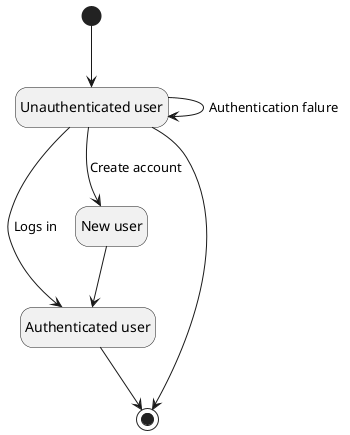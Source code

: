 @startuml

hide empty description

state Guest as "Unauthenticated user" 

state Auth as "Authenticated user"

state New as "New user"


[*] --> Guest
Guest --> [*]
'Guest : this is a string
'Guest : this is another string
Guest --> New : Create account
New --> Auth

Guest --> Auth : Logs in
Guest -down-> Guest : Authentication falure
Auth --> [*]

@enduml